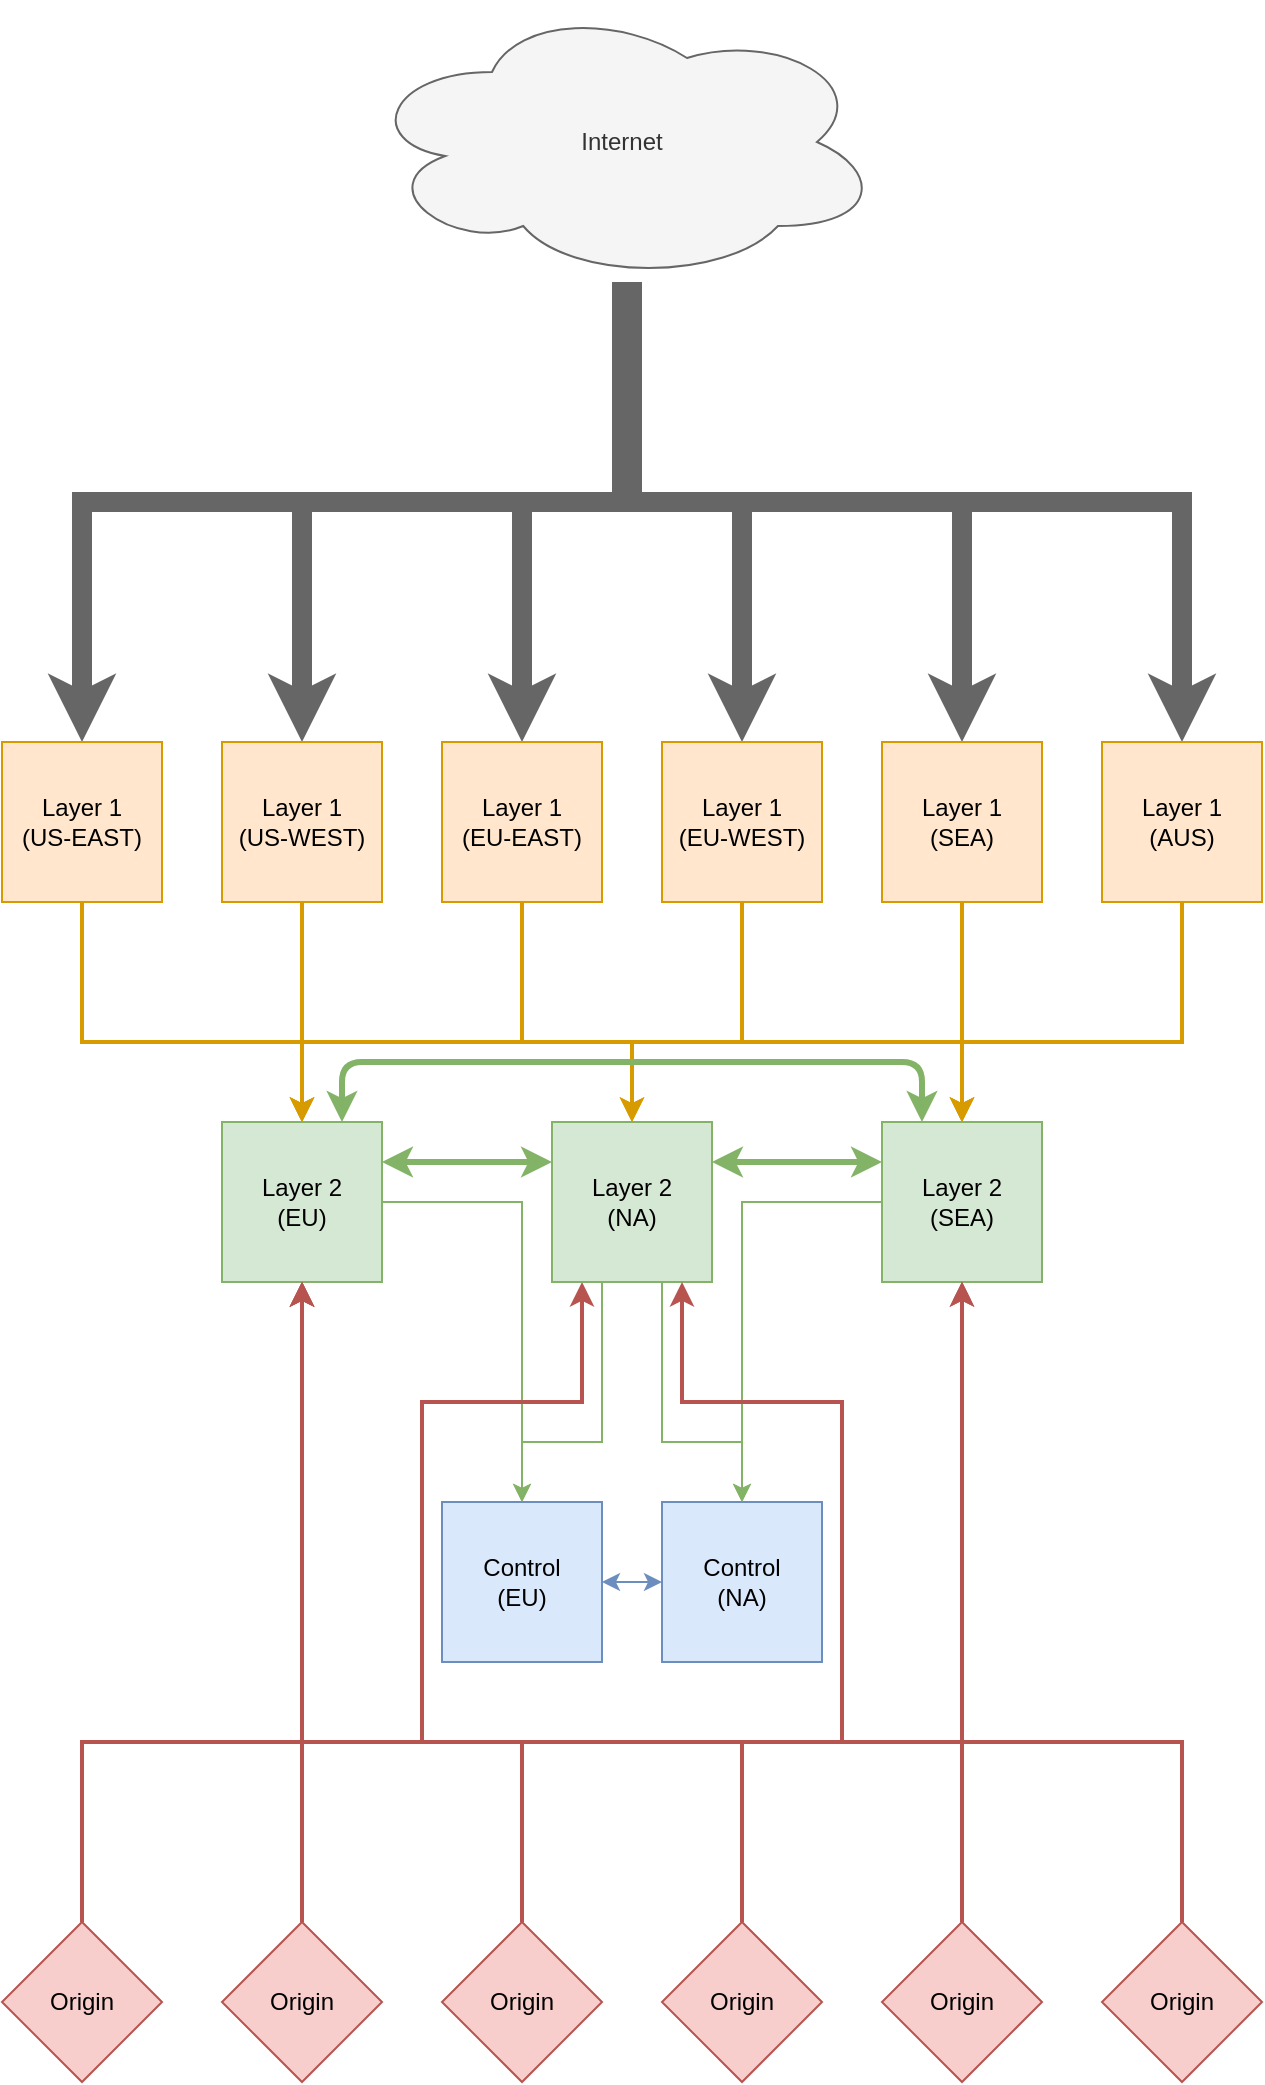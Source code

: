 <mxfile version="20.6.0" type="device"><diagram id="mUFLcFxg7yMxpJso6r7U" name="Page-1"><mxGraphModel dx="2062" dy="1457" grid="1" gridSize="10" guides="1" tooltips="1" connect="1" arrows="1" fold="1" page="0" pageScale="1" pageWidth="850" pageHeight="1100" math="0" shadow="0"><root><mxCell id="0"/><mxCell id="1" parent="0"/><mxCell id="WK1Irq_BXsum9i8lnMJ5-8" style="edgeStyle=orthogonalEdgeStyle;rounded=0;orthogonalLoop=1;jettySize=auto;html=1;fillColor=#f5f5f5;strokeColor=#666666;strokeWidth=10;endSize=2;startSize=2;" edge="1" parent="1" source="WK1Irq_BXsum9i8lnMJ5-1" target="WK1Irq_BXsum9i8lnMJ5-2"><mxGeometry relative="1" as="geometry"><Array as="points"><mxPoint x="425" y="190"/><mxPoint x="150" y="190"/></Array></mxGeometry></mxCell><mxCell id="WK1Irq_BXsum9i8lnMJ5-9" style="edgeStyle=orthogonalEdgeStyle;rounded=0;orthogonalLoop=1;jettySize=auto;html=1;fillColor=#f5f5f5;strokeColor=#666666;strokeWidth=10;endSize=2;startSize=2;" edge="1" parent="1" source="WK1Irq_BXsum9i8lnMJ5-1" target="WK1Irq_BXsum9i8lnMJ5-3"><mxGeometry relative="1" as="geometry"><Array as="points"><mxPoint x="420" y="190"/><mxPoint x="260" y="190"/></Array></mxGeometry></mxCell><mxCell id="WK1Irq_BXsum9i8lnMJ5-10" style="edgeStyle=orthogonalEdgeStyle;rounded=0;orthogonalLoop=1;jettySize=auto;html=1;entryX=0.5;entryY=0;entryDx=0;entryDy=0;fillColor=#f5f5f5;strokeColor=#666666;strokeWidth=10;endSize=2;startSize=2;" edge="1" parent="1" source="WK1Irq_BXsum9i8lnMJ5-1" target="WK1Irq_BXsum9i8lnMJ5-4"><mxGeometry relative="1" as="geometry"><Array as="points"><mxPoint x="425" y="190"/><mxPoint x="370" y="190"/></Array></mxGeometry></mxCell><mxCell id="WK1Irq_BXsum9i8lnMJ5-11" style="edgeStyle=orthogonalEdgeStyle;rounded=0;orthogonalLoop=1;jettySize=auto;html=1;fillColor=#f5f5f5;strokeColor=#666666;strokeWidth=10;endSize=2;startSize=2;" edge="1" parent="1" source="WK1Irq_BXsum9i8lnMJ5-1" target="WK1Irq_BXsum9i8lnMJ5-5"><mxGeometry relative="1" as="geometry"><Array as="points"><mxPoint x="425" y="190"/><mxPoint x="480" y="190"/></Array></mxGeometry></mxCell><mxCell id="WK1Irq_BXsum9i8lnMJ5-12" style="edgeStyle=orthogonalEdgeStyle;rounded=0;orthogonalLoop=1;jettySize=auto;html=1;fillColor=#f5f5f5;strokeColor=#666666;strokeWidth=10;endSize=2;startSize=2;" edge="1" parent="1" source="WK1Irq_BXsum9i8lnMJ5-1" target="WK1Irq_BXsum9i8lnMJ5-6"><mxGeometry relative="1" as="geometry"><Array as="points"><mxPoint x="420" y="190"/><mxPoint x="590" y="190"/></Array></mxGeometry></mxCell><mxCell id="WK1Irq_BXsum9i8lnMJ5-13" style="edgeStyle=orthogonalEdgeStyle;rounded=0;orthogonalLoop=1;jettySize=auto;html=1;fillColor=#f5f5f5;strokeColor=#666666;strokeWidth=10;endSize=2;startSize=2;" edge="1" parent="1" source="WK1Irq_BXsum9i8lnMJ5-1" target="WK1Irq_BXsum9i8lnMJ5-7"><mxGeometry relative="1" as="geometry"><Array as="points"><mxPoint x="425" y="190"/><mxPoint x="700" y="190"/></Array></mxGeometry></mxCell><mxCell id="WK1Irq_BXsum9i8lnMJ5-1" value="Internet" style="ellipse;shape=cloud;whiteSpace=wrap;html=1;fillColor=#f5f5f5;fontColor=#333333;strokeColor=#666666;" vertex="1" parent="1"><mxGeometry x="290" y="-60" width="260" height="140" as="geometry"/></mxCell><mxCell id="WK1Irq_BXsum9i8lnMJ5-16" style="edgeStyle=orthogonalEdgeStyle;rounded=0;orthogonalLoop=1;jettySize=auto;html=1;entryX=0.5;entryY=0;entryDx=0;entryDy=0;fillColor=#ffe6cc;strokeColor=#d79b00;strokeWidth=2;" edge="1" parent="1" source="WK1Irq_BXsum9i8lnMJ5-2" target="WK1Irq_BXsum9i8lnMJ5-14"><mxGeometry relative="1" as="geometry"><Array as="points"><mxPoint x="150" y="460"/><mxPoint x="260" y="460"/></Array></mxGeometry></mxCell><mxCell id="WK1Irq_BXsum9i8lnMJ5-2" value="Layer 1&lt;br&gt;(US-EAST)" style="whiteSpace=wrap;html=1;aspect=fixed;fillColor=#ffe6cc;strokeColor=#d79b00;" vertex="1" parent="1"><mxGeometry x="110" y="310" width="80" height="80" as="geometry"/></mxCell><mxCell id="WK1Irq_BXsum9i8lnMJ5-17" style="edgeStyle=orthogonalEdgeStyle;rounded=0;orthogonalLoop=1;jettySize=auto;html=1;fillColor=#ffe6cc;strokeColor=#d79b00;strokeWidth=2;" edge="1" parent="1" source="WK1Irq_BXsum9i8lnMJ5-3" target="WK1Irq_BXsum9i8lnMJ5-14"><mxGeometry relative="1" as="geometry"/></mxCell><mxCell id="WK1Irq_BXsum9i8lnMJ5-3" value="Layer 1&lt;br&gt;(US-WEST)" style="whiteSpace=wrap;html=1;aspect=fixed;fillColor=#ffe6cc;strokeColor=#d79b00;" vertex="1" parent="1"><mxGeometry x="220" y="310" width="80" height="80" as="geometry"/></mxCell><mxCell id="WK1Irq_BXsum9i8lnMJ5-18" style="edgeStyle=orthogonalEdgeStyle;rounded=0;orthogonalLoop=1;jettySize=auto;html=1;entryX=0.5;entryY=0;entryDx=0;entryDy=0;fillColor=#ffe6cc;strokeColor=#d79b00;strokeWidth=2;" edge="1" parent="1" source="WK1Irq_BXsum9i8lnMJ5-4" target="WK1Irq_BXsum9i8lnMJ5-14"><mxGeometry relative="1" as="geometry"><Array as="points"><mxPoint x="370" y="460"/><mxPoint x="260" y="460"/></Array></mxGeometry></mxCell><mxCell id="WK1Irq_BXsum9i8lnMJ5-30" style="edgeStyle=orthogonalEdgeStyle;rounded=0;orthogonalLoop=1;jettySize=auto;html=1;startArrow=none;startFill=0;fillColor=#ffe6cc;strokeColor=#d79b00;strokeWidth=2;" edge="1" parent="1" source="WK1Irq_BXsum9i8lnMJ5-4" target="WK1Irq_BXsum9i8lnMJ5-27"><mxGeometry relative="1" as="geometry"><Array as="points"><mxPoint x="370" y="460"/><mxPoint x="425" y="460"/></Array></mxGeometry></mxCell><mxCell id="WK1Irq_BXsum9i8lnMJ5-4" value="Layer 1&lt;br&gt;(EU-EAST)" style="whiteSpace=wrap;html=1;aspect=fixed;fillColor=#ffe6cc;strokeColor=#d79b00;" vertex="1" parent="1"><mxGeometry x="330" y="310" width="80" height="80" as="geometry"/></mxCell><mxCell id="WK1Irq_BXsum9i8lnMJ5-19" style="edgeStyle=orthogonalEdgeStyle;rounded=0;orthogonalLoop=1;jettySize=auto;html=1;fillColor=#ffe6cc;strokeColor=#d79b00;strokeWidth=2;" edge="1" parent="1" source="WK1Irq_BXsum9i8lnMJ5-5" target="WK1Irq_BXsum9i8lnMJ5-15"><mxGeometry relative="1" as="geometry"><Array as="points"><mxPoint x="480" y="460"/><mxPoint x="590" y="460"/></Array></mxGeometry></mxCell><mxCell id="WK1Irq_BXsum9i8lnMJ5-31" style="edgeStyle=orthogonalEdgeStyle;rounded=0;orthogonalLoop=1;jettySize=auto;html=1;startArrow=none;startFill=0;fillColor=#ffe6cc;strokeColor=#d79b00;strokeWidth=2;" edge="1" parent="1" source="WK1Irq_BXsum9i8lnMJ5-5" target="WK1Irq_BXsum9i8lnMJ5-27"><mxGeometry relative="1" as="geometry"><Array as="points"><mxPoint x="480" y="460"/><mxPoint x="425" y="460"/></Array></mxGeometry></mxCell><mxCell id="WK1Irq_BXsum9i8lnMJ5-5" value="Layer 1&lt;br&gt;(EU-WEST)" style="whiteSpace=wrap;html=1;aspect=fixed;fillColor=#ffe6cc;strokeColor=#d79b00;" vertex="1" parent="1"><mxGeometry x="440" y="310" width="80" height="80" as="geometry"/></mxCell><mxCell id="WK1Irq_BXsum9i8lnMJ5-20" style="edgeStyle=orthogonalEdgeStyle;rounded=0;orthogonalLoop=1;jettySize=auto;html=1;fillColor=#ffe6cc;strokeColor=#d79b00;strokeWidth=2;" edge="1" parent="1" source="WK1Irq_BXsum9i8lnMJ5-6" target="WK1Irq_BXsum9i8lnMJ5-15"><mxGeometry relative="1" as="geometry"/></mxCell><mxCell id="WK1Irq_BXsum9i8lnMJ5-6" value="Layer 1&lt;br&gt;(SEA)" style="whiteSpace=wrap;html=1;aspect=fixed;fillColor=#ffe6cc;strokeColor=#d79b00;" vertex="1" parent="1"><mxGeometry x="550" y="310" width="80" height="80" as="geometry"/></mxCell><mxCell id="WK1Irq_BXsum9i8lnMJ5-21" style="edgeStyle=orthogonalEdgeStyle;rounded=0;orthogonalLoop=1;jettySize=auto;html=1;entryX=0.5;entryY=0;entryDx=0;entryDy=0;fillColor=#ffe6cc;strokeColor=#d79b00;strokeWidth=2;" edge="1" parent="1" source="WK1Irq_BXsum9i8lnMJ5-7" target="WK1Irq_BXsum9i8lnMJ5-15"><mxGeometry relative="1" as="geometry"><Array as="points"><mxPoint x="700" y="460"/><mxPoint x="590" y="460"/></Array></mxGeometry></mxCell><mxCell id="WK1Irq_BXsum9i8lnMJ5-7" value="Layer 1&lt;br&gt;(AUS)" style="whiteSpace=wrap;html=1;aspect=fixed;fillColor=#ffe6cc;strokeColor=#d79b00;" vertex="1" parent="1"><mxGeometry x="660" y="310" width="80" height="80" as="geometry"/></mxCell><mxCell id="WK1Irq_BXsum9i8lnMJ5-23" style="edgeStyle=orthogonalEdgeStyle;rounded=0;orthogonalLoop=1;jettySize=auto;html=1;fillColor=#d5e8d4;strokeColor=#82b366;" edge="1" parent="1" source="WK1Irq_BXsum9i8lnMJ5-14" target="WK1Irq_BXsum9i8lnMJ5-22"><mxGeometry relative="1" as="geometry"><Array as="points"><mxPoint x="370" y="540"/></Array></mxGeometry></mxCell><mxCell id="WK1Irq_BXsum9i8lnMJ5-38" style="edgeStyle=orthogonalEdgeStyle;rounded=0;orthogonalLoop=1;jettySize=auto;html=1;startArrow=classic;startFill=1;endArrow=none;endFill=0;fillColor=#f8cecc;strokeColor=#b85450;strokeWidth=2;" edge="1" parent="1" source="WK1Irq_BXsum9i8lnMJ5-14" target="WK1Irq_BXsum9i8lnMJ5-37"><mxGeometry relative="1" as="geometry"><Array as="points"><mxPoint x="260" y="810"/><mxPoint x="150" y="810"/></Array></mxGeometry></mxCell><mxCell id="WK1Irq_BXsum9i8lnMJ5-14" value="Layer 2&lt;br&gt;(EU)" style="whiteSpace=wrap;html=1;aspect=fixed;fillColor=#d5e8d4;strokeColor=#82b366;" vertex="1" parent="1"><mxGeometry x="220" y="500" width="80" height="80" as="geometry"/></mxCell><mxCell id="WK1Irq_BXsum9i8lnMJ5-25" style="edgeStyle=orthogonalEdgeStyle;rounded=0;orthogonalLoop=1;jettySize=auto;html=1;entryX=0.5;entryY=0;entryDx=0;entryDy=0;fillColor=#d5e8d4;strokeColor=#82b366;" edge="1" parent="1" source="WK1Irq_BXsum9i8lnMJ5-15" target="WK1Irq_BXsum9i8lnMJ5-24"><mxGeometry relative="1" as="geometry"/></mxCell><mxCell id="WK1Irq_BXsum9i8lnMJ5-15" value="Layer 2&lt;br&gt;(SEA)" style="whiteSpace=wrap;html=1;aspect=fixed;fillColor=#d5e8d4;strokeColor=#82b366;" vertex="1" parent="1"><mxGeometry x="550" y="500" width="80" height="80" as="geometry"/></mxCell><mxCell id="WK1Irq_BXsum9i8lnMJ5-26" style="edgeStyle=orthogonalEdgeStyle;rounded=0;orthogonalLoop=1;jettySize=auto;html=1;startArrow=classic;startFill=1;fillColor=#dae8fc;strokeColor=#6c8ebf;" edge="1" parent="1" source="WK1Irq_BXsum9i8lnMJ5-22" target="WK1Irq_BXsum9i8lnMJ5-24"><mxGeometry relative="1" as="geometry"/></mxCell><mxCell id="WK1Irq_BXsum9i8lnMJ5-22" value="Control&lt;br&gt;(EU)" style="whiteSpace=wrap;html=1;aspect=fixed;fillColor=#dae8fc;strokeColor=#6c8ebf;" vertex="1" parent="1"><mxGeometry x="330" y="690" width="80" height="80" as="geometry"/></mxCell><mxCell id="WK1Irq_BXsum9i8lnMJ5-24" value="Control&lt;br&gt;(NA)" style="whiteSpace=wrap;html=1;aspect=fixed;fillColor=#dae8fc;strokeColor=#6c8ebf;" vertex="1" parent="1"><mxGeometry x="440" y="690" width="80" height="80" as="geometry"/></mxCell><mxCell id="WK1Irq_BXsum9i8lnMJ5-28" style="edgeStyle=orthogonalEdgeStyle;rounded=0;orthogonalLoop=1;jettySize=auto;html=1;startArrow=none;startFill=0;fillColor=#d5e8d4;strokeColor=#82b366;" edge="1" parent="1" source="WK1Irq_BXsum9i8lnMJ5-27" target="WK1Irq_BXsum9i8lnMJ5-22"><mxGeometry relative="1" as="geometry"><Array as="points"><mxPoint x="410" y="660"/><mxPoint x="370" y="660"/></Array></mxGeometry></mxCell><mxCell id="WK1Irq_BXsum9i8lnMJ5-29" style="edgeStyle=orthogonalEdgeStyle;rounded=0;orthogonalLoop=1;jettySize=auto;html=1;entryX=0.5;entryY=0;entryDx=0;entryDy=0;startArrow=none;startFill=0;endArrow=classic;endFill=1;fillColor=#d5e8d4;strokeColor=#82b366;" edge="1" parent="1" source="WK1Irq_BXsum9i8lnMJ5-27" target="WK1Irq_BXsum9i8lnMJ5-24"><mxGeometry relative="1" as="geometry"><Array as="points"><mxPoint x="440" y="660"/><mxPoint x="480" y="660"/></Array></mxGeometry></mxCell><mxCell id="WK1Irq_BXsum9i8lnMJ5-48" style="edgeStyle=orthogonalEdgeStyle;rounded=0;orthogonalLoop=1;jettySize=auto;html=1;startArrow=classic;startFill=1;endArrow=none;endFill=0;fillColor=#f8cecc;strokeColor=#b85450;strokeWidth=2;" edge="1" parent="1" source="WK1Irq_BXsum9i8lnMJ5-27"><mxGeometry relative="1" as="geometry"><mxPoint x="425" y="810" as="targetPoint"/><Array as="points"><mxPoint x="400" y="640"/><mxPoint x="320" y="640"/><mxPoint x="320" y="810"/></Array></mxGeometry></mxCell><mxCell id="WK1Irq_BXsum9i8lnMJ5-27" value="Layer 2&lt;br&gt;(NA)" style="whiteSpace=wrap;html=1;aspect=fixed;fillColor=#d5e8d4;strokeColor=#82b366;" vertex="1" parent="1"><mxGeometry x="385" y="500" width="80" height="80" as="geometry"/></mxCell><mxCell id="WK1Irq_BXsum9i8lnMJ5-39" style="edgeStyle=orthogonalEdgeStyle;rounded=0;orthogonalLoop=1;jettySize=auto;html=1;startArrow=none;startFill=0;endArrow=classic;endFill=1;fillColor=#f8cecc;strokeColor=#b85450;strokeWidth=2;" edge="1" parent="1" source="WK1Irq_BXsum9i8lnMJ5-32" target="WK1Irq_BXsum9i8lnMJ5-14"><mxGeometry relative="1" as="geometry"/></mxCell><mxCell id="WK1Irq_BXsum9i8lnMJ5-32" value="Origin" style="rhombus;whiteSpace=wrap;html=1;fillColor=#f8cecc;strokeColor=#b85450;" vertex="1" parent="1"><mxGeometry x="220" y="900" width="80" height="80" as="geometry"/></mxCell><mxCell id="WK1Irq_BXsum9i8lnMJ5-40" style="edgeStyle=orthogonalEdgeStyle;rounded=0;orthogonalLoop=1;jettySize=auto;html=1;startArrow=none;startFill=0;endArrow=classic;endFill=1;fillColor=#f8cecc;strokeColor=#b85450;strokeWidth=2;" edge="1" parent="1" source="WK1Irq_BXsum9i8lnMJ5-33" target="WK1Irq_BXsum9i8lnMJ5-14"><mxGeometry relative="1" as="geometry"><Array as="points"><mxPoint x="370" y="810"/><mxPoint x="260" y="810"/></Array></mxGeometry></mxCell><mxCell id="WK1Irq_BXsum9i8lnMJ5-33" value="Origin" style="rhombus;whiteSpace=wrap;html=1;fillColor=#f8cecc;strokeColor=#b85450;" vertex="1" parent="1"><mxGeometry x="330" y="900" width="80" height="80" as="geometry"/></mxCell><mxCell id="WK1Irq_BXsum9i8lnMJ5-41" style="edgeStyle=orthogonalEdgeStyle;rounded=0;orthogonalLoop=1;jettySize=auto;html=1;entryX=0.5;entryY=1;entryDx=0;entryDy=0;startArrow=none;startFill=0;endArrow=classic;endFill=1;fillColor=#f8cecc;strokeColor=#b85450;strokeWidth=2;" edge="1" parent="1" source="WK1Irq_BXsum9i8lnMJ5-34" target="WK1Irq_BXsum9i8lnMJ5-15"><mxGeometry relative="1" as="geometry"><Array as="points"><mxPoint x="480" y="810"/><mxPoint x="590" y="810"/></Array></mxGeometry></mxCell><mxCell id="WK1Irq_BXsum9i8lnMJ5-46" style="edgeStyle=orthogonalEdgeStyle;rounded=0;orthogonalLoop=1;jettySize=auto;html=1;startArrow=none;startFill=0;endArrow=classic;endFill=1;fillColor=#f8cecc;strokeColor=#b85450;strokeWidth=2;" edge="1" parent="1" source="WK1Irq_BXsum9i8lnMJ5-34" target="WK1Irq_BXsum9i8lnMJ5-14"><mxGeometry relative="1" as="geometry"><Array as="points"><mxPoint x="480" y="810"/><mxPoint x="260" y="810"/></Array></mxGeometry></mxCell><mxCell id="WK1Irq_BXsum9i8lnMJ5-34" value="Origin" style="rhombus;whiteSpace=wrap;html=1;fillColor=#f8cecc;strokeColor=#b85450;" vertex="1" parent="1"><mxGeometry x="440" y="900" width="80" height="80" as="geometry"/></mxCell><mxCell id="WK1Irq_BXsum9i8lnMJ5-44" style="edgeStyle=orthogonalEdgeStyle;rounded=0;orthogonalLoop=1;jettySize=auto;html=1;startArrow=none;startFill=0;endArrow=classic;endFill=1;fillColor=#f8cecc;strokeColor=#b85450;" edge="1" parent="1" source="WK1Irq_BXsum9i8lnMJ5-35" target="WK1Irq_BXsum9i8lnMJ5-15"><mxGeometry relative="1" as="geometry"/></mxCell><mxCell id="WK1Irq_BXsum9i8lnMJ5-49" style="edgeStyle=orthogonalEdgeStyle;rounded=0;orthogonalLoop=1;jettySize=auto;html=1;startArrow=none;startFill=0;endArrow=classic;endFill=1;fillColor=#f8cecc;strokeColor=#b85450;strokeWidth=2;" edge="1" parent="1" source="WK1Irq_BXsum9i8lnMJ5-35"><mxGeometry relative="1" as="geometry"><mxPoint x="450" y="580" as="targetPoint"/><Array as="points"><mxPoint x="590" y="810"/><mxPoint x="530" y="810"/><mxPoint x="530" y="640"/><mxPoint x="450" y="640"/><mxPoint x="450" y="580"/></Array></mxGeometry></mxCell><mxCell id="WK1Irq_BXsum9i8lnMJ5-35" value="Origin" style="rhombus;whiteSpace=wrap;html=1;fillColor=#f8cecc;strokeColor=#b85450;" vertex="1" parent="1"><mxGeometry x="550" y="900" width="80" height="80" as="geometry"/></mxCell><mxCell id="WK1Irq_BXsum9i8lnMJ5-45" style="edgeStyle=orthogonalEdgeStyle;rounded=0;orthogonalLoop=1;jettySize=auto;html=1;startArrow=none;startFill=0;endArrow=classic;endFill=1;fillColor=#f8cecc;strokeColor=#b85450;strokeWidth=2;" edge="1" parent="1" source="WK1Irq_BXsum9i8lnMJ5-36" target="WK1Irq_BXsum9i8lnMJ5-15"><mxGeometry relative="1" as="geometry"><Array as="points"><mxPoint x="700" y="810"/><mxPoint x="590" y="810"/></Array></mxGeometry></mxCell><mxCell id="WK1Irq_BXsum9i8lnMJ5-36" value="Origin" style="rhombus;whiteSpace=wrap;html=1;fillColor=#f8cecc;strokeColor=#b85450;" vertex="1" parent="1"><mxGeometry x="660" y="900" width="80" height="80" as="geometry"/></mxCell><mxCell id="WK1Irq_BXsum9i8lnMJ5-37" value="Origin" style="rhombus;whiteSpace=wrap;html=1;fillColor=#f8cecc;strokeColor=#b85450;" vertex="1" parent="1"><mxGeometry x="110" y="900" width="80" height="80" as="geometry"/></mxCell><mxCell id="WK1Irq_BXsum9i8lnMJ5-56" value="" style="endArrow=classic;html=1;rounded=0;entryX=0;entryY=0.25;entryDx=0;entryDy=0;exitX=1;exitY=0.25;exitDx=0;exitDy=0;fillColor=#d5e8d4;strokeColor=#82b366;strokeWidth=3;startArrow=classic;startFill=1;endFill=1;" edge="1" parent="1" source="WK1Irq_BXsum9i8lnMJ5-14" target="WK1Irq_BXsum9i8lnMJ5-27"><mxGeometry width="50" height="50" relative="1" as="geometry"><mxPoint x="300" y="520" as="sourcePoint"/><mxPoint x="350" y="470" as="targetPoint"/></mxGeometry></mxCell><mxCell id="WK1Irq_BXsum9i8lnMJ5-57" value="" style="endArrow=classic;html=1;rounded=0;entryX=0;entryY=0.25;entryDx=0;entryDy=0;exitX=1;exitY=0.25;exitDx=0;exitDy=0;fillColor=#d5e8d4;strokeColor=#82b366;strokeWidth=3;startArrow=classic;startFill=1;endFill=1;" edge="1" parent="1" source="WK1Irq_BXsum9i8lnMJ5-27" target="WK1Irq_BXsum9i8lnMJ5-15"><mxGeometry width="50" height="50" relative="1" as="geometry"><mxPoint x="465" y="520" as="sourcePoint"/><mxPoint x="550" y="520" as="targetPoint"/></mxGeometry></mxCell><mxCell id="WK1Irq_BXsum9i8lnMJ5-58" value="" style="endArrow=classic;html=1;entryX=0.25;entryY=0;entryDx=0;entryDy=0;exitX=0.75;exitY=0;exitDx=0;exitDy=0;fillColor=#d5e8d4;strokeColor=#82b366;strokeWidth=3;startArrow=classic;startFill=1;endFill=1;rounded=1;" edge="1" parent="1" source="WK1Irq_BXsum9i8lnMJ5-14" target="WK1Irq_BXsum9i8lnMJ5-15"><mxGeometry width="50" height="50" relative="1" as="geometry"><mxPoint x="295" y="499.6" as="sourcePoint"/><mxPoint x="380" y="499.6" as="targetPoint"/><Array as="points"><mxPoint x="280" y="470"/><mxPoint x="420" y="470"/><mxPoint x="570" y="470"/></Array></mxGeometry></mxCell></root></mxGraphModel></diagram></mxfile>